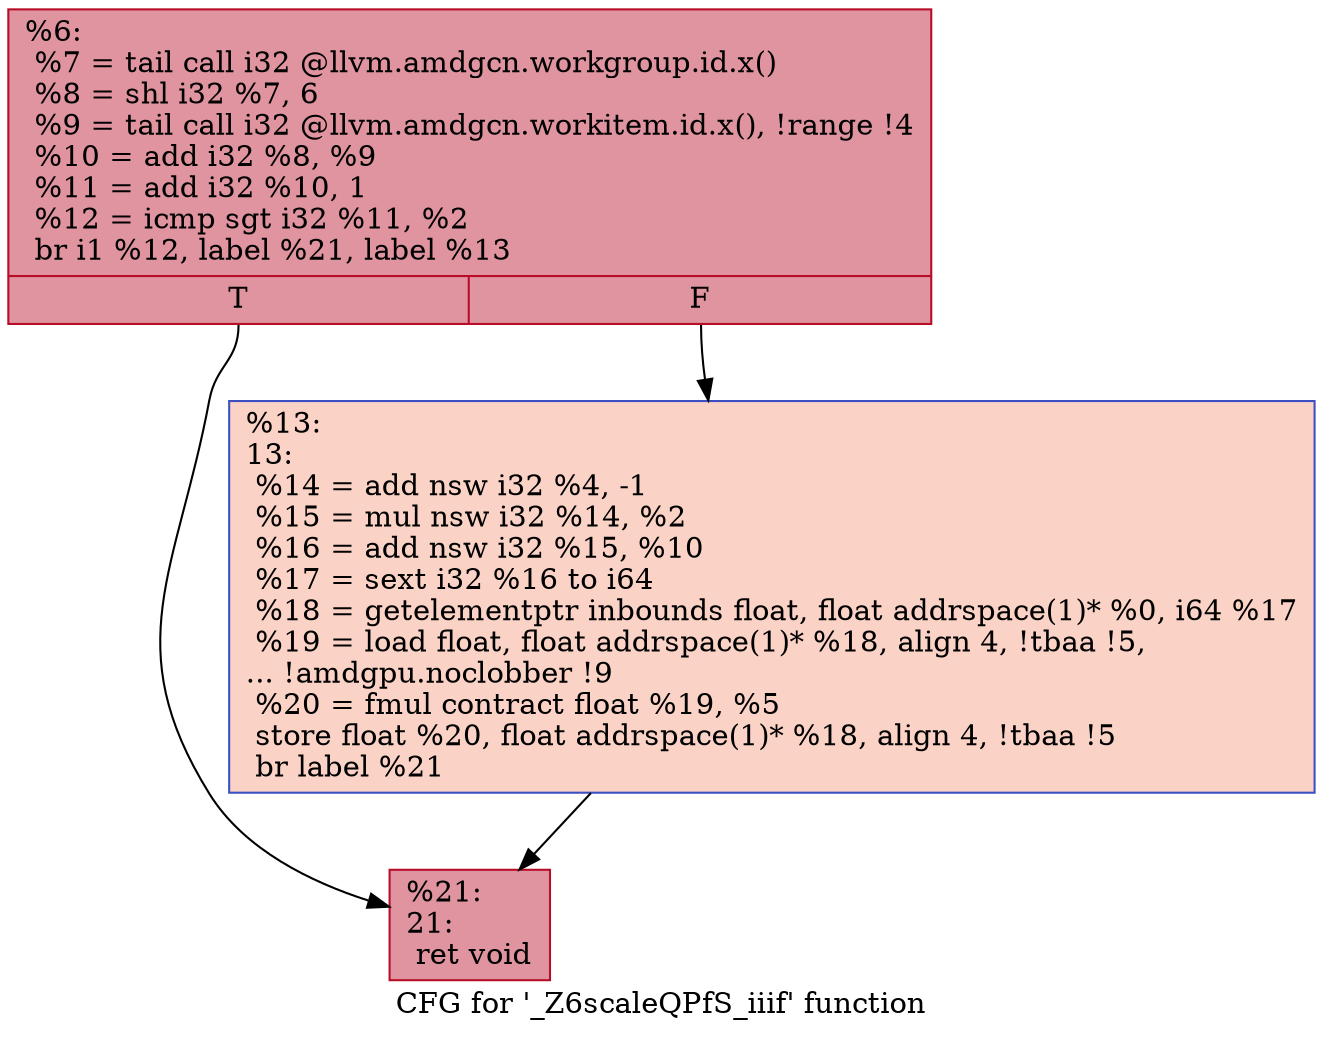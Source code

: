digraph "CFG for '_Z6scaleQPfS_iiif' function" {
	label="CFG for '_Z6scaleQPfS_iiif' function";

	Node0x54bded0 [shape=record,color="#b70d28ff", style=filled, fillcolor="#b70d2870",label="{%6:\l  %7 = tail call i32 @llvm.amdgcn.workgroup.id.x()\l  %8 = shl i32 %7, 6\l  %9 = tail call i32 @llvm.amdgcn.workitem.id.x(), !range !4\l  %10 = add i32 %8, %9\l  %11 = add i32 %10, 1\l  %12 = icmp sgt i32 %11, %2\l  br i1 %12, label %21, label %13\l|{<s0>T|<s1>F}}"];
	Node0x54bded0:s0 -> Node0x54bf700;
	Node0x54bded0:s1 -> Node0x54bf790;
	Node0x54bf790 [shape=record,color="#3d50c3ff", style=filled, fillcolor="#f59c7d70",label="{%13:\l13:                                               \l  %14 = add nsw i32 %4, -1\l  %15 = mul nsw i32 %14, %2\l  %16 = add nsw i32 %15, %10\l  %17 = sext i32 %16 to i64\l  %18 = getelementptr inbounds float, float addrspace(1)* %0, i64 %17\l  %19 = load float, float addrspace(1)* %18, align 4, !tbaa !5,\l... !amdgpu.noclobber !9\l  %20 = fmul contract float %19, %5\l  store float %20, float addrspace(1)* %18, align 4, !tbaa !5\l  br label %21\l}"];
	Node0x54bf790 -> Node0x54bf700;
	Node0x54bf700 [shape=record,color="#b70d28ff", style=filled, fillcolor="#b70d2870",label="{%21:\l21:                                               \l  ret void\l}"];
}
